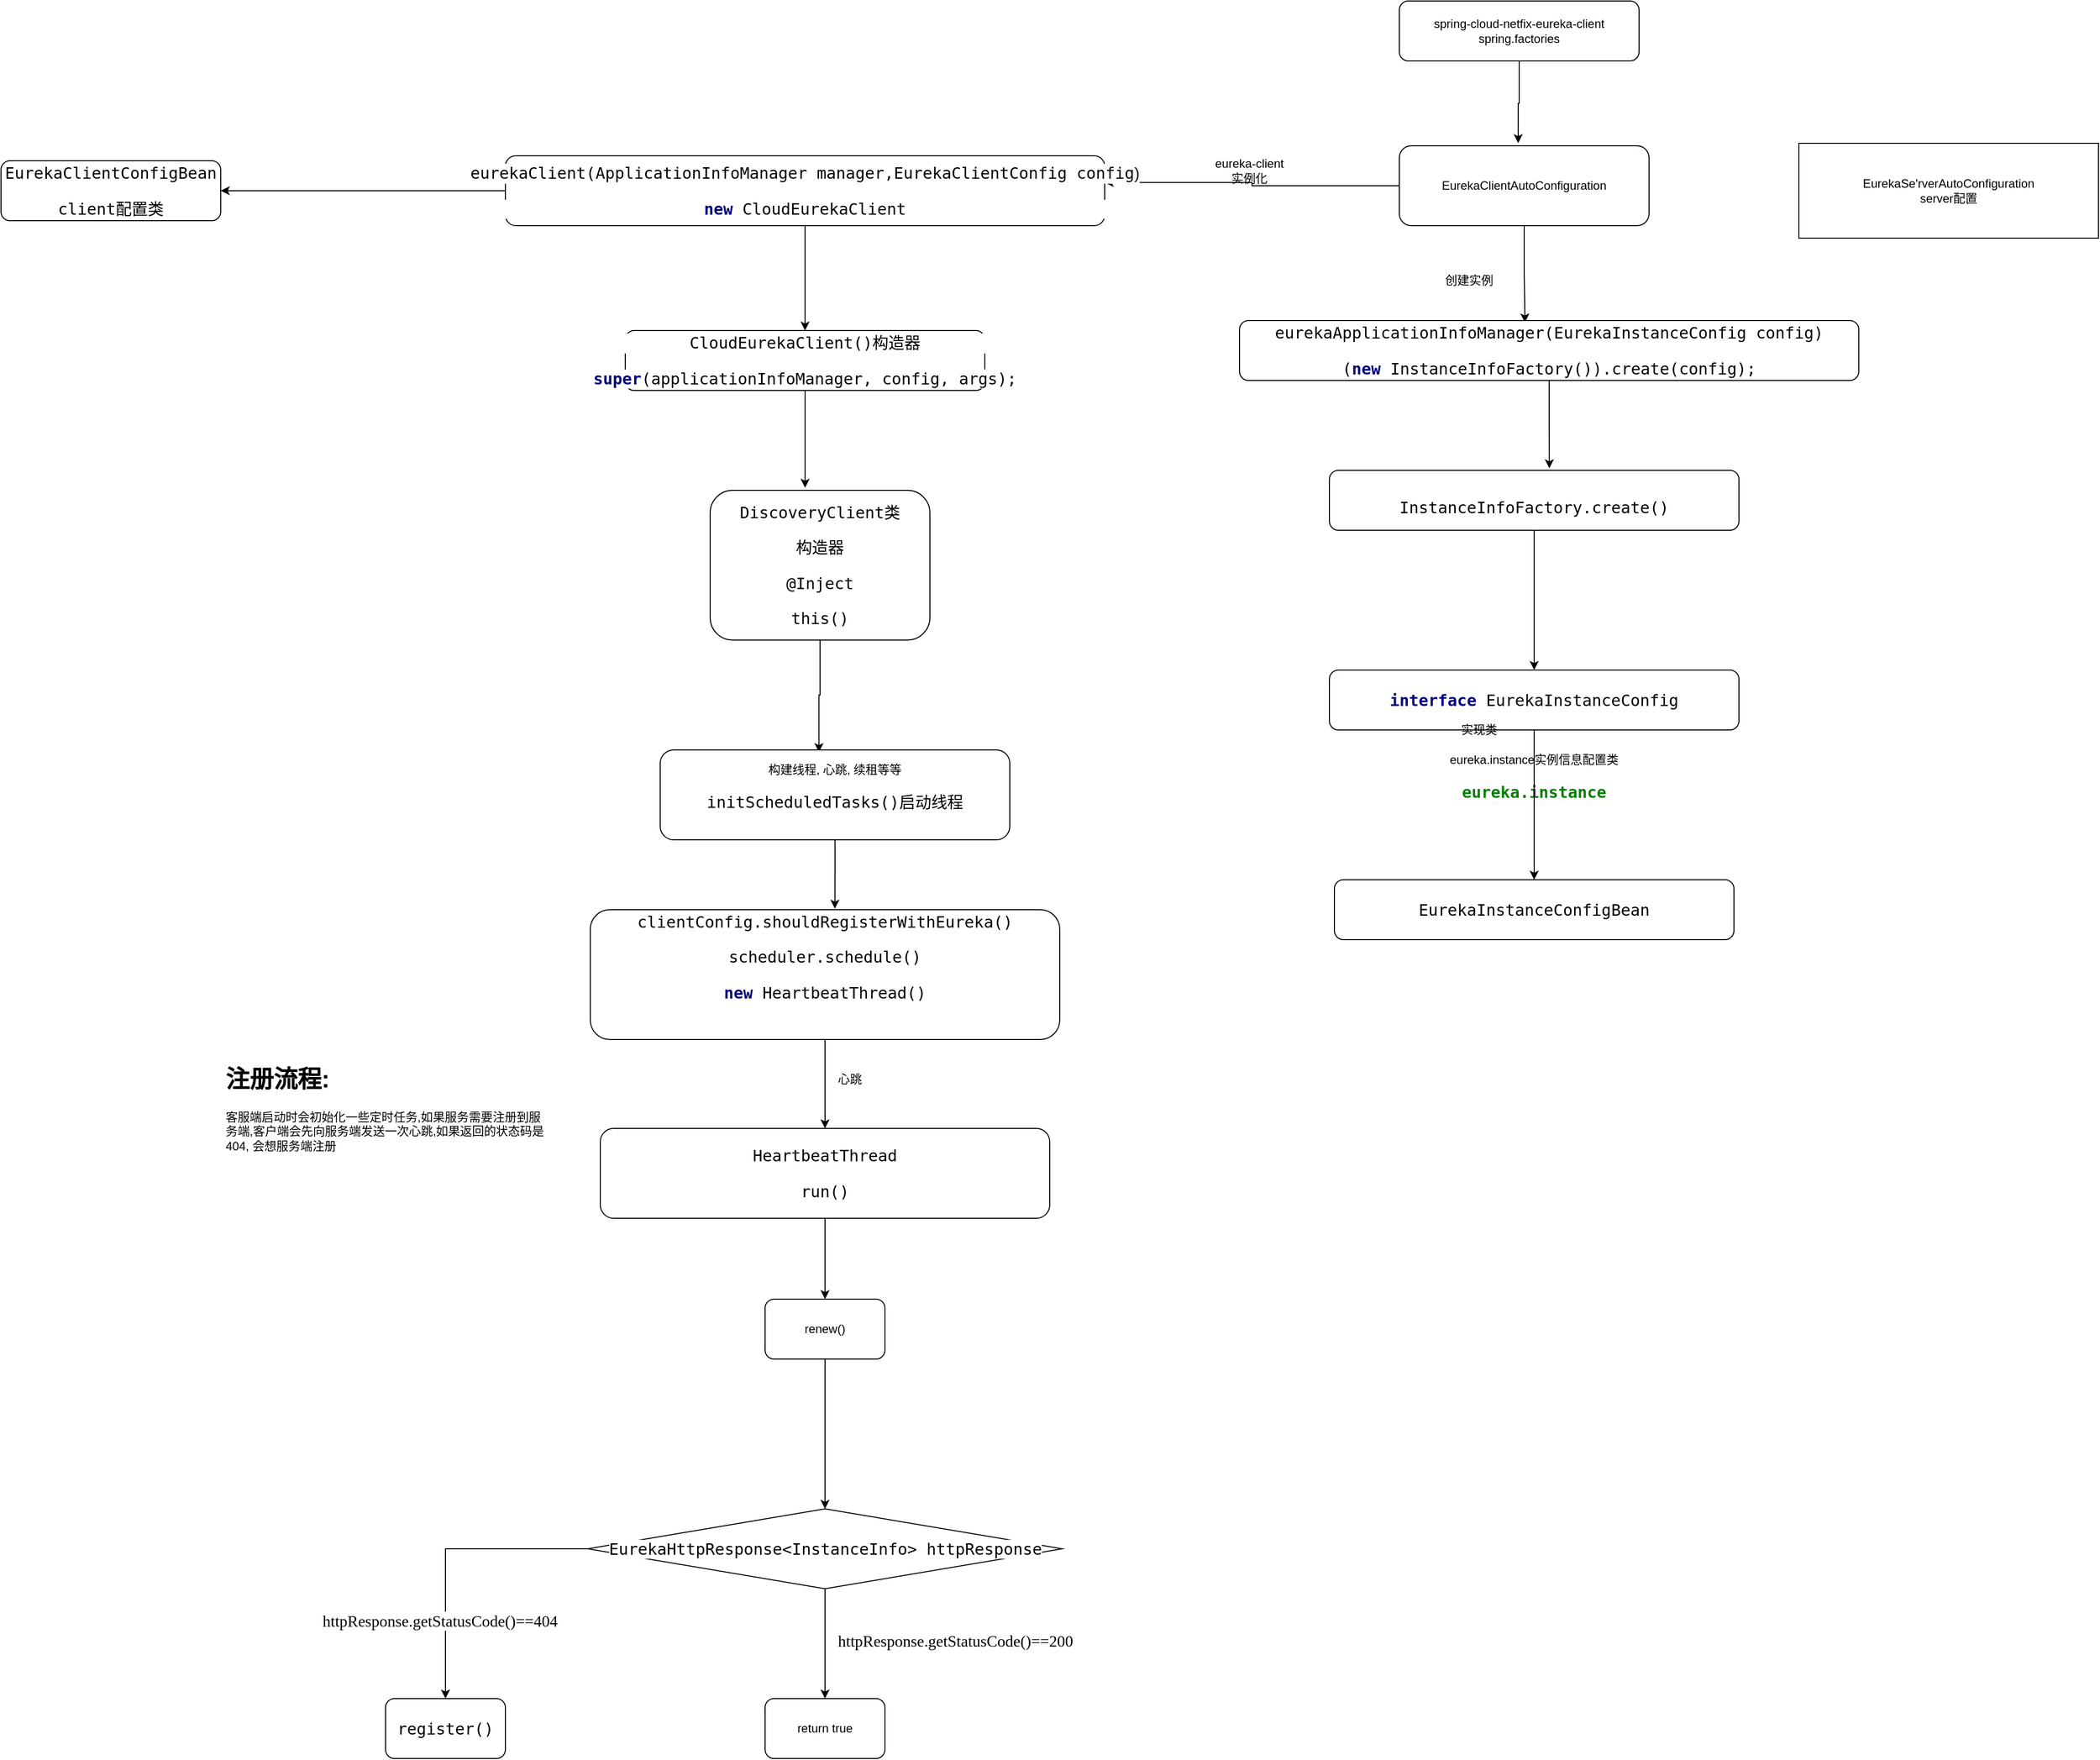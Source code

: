 <mxfile version="14.2.7" type="github">
  <diagram id="E-zeXJ4_sD5peonB0QX5" name="Page-1">
    <mxGraphModel dx="2721" dy="486" grid="1" gridSize="10" guides="1" tooltips="1" connect="1" arrows="1" fold="1" page="1" pageScale="1" pageWidth="827" pageHeight="1169" math="0" shadow="0">
      <root>
        <mxCell id="0" />
        <mxCell id="1" parent="0" />
        <mxCell id="kqntZB6sAMNFrYoyA4aj-6" style="edgeStyle=orthogonalEdgeStyle;rounded=0;orthogonalLoop=1;jettySize=auto;html=1;exitX=0.5;exitY=1;exitDx=0;exitDy=0;entryX=0.476;entryY=-0.033;entryDx=0;entryDy=0;entryPerimeter=0;" parent="1" source="kqntZB6sAMNFrYoyA4aj-4" target="kqntZB6sAMNFrYoyA4aj-5" edge="1">
          <mxGeometry relative="1" as="geometry" />
        </mxCell>
        <mxCell id="kqntZB6sAMNFrYoyA4aj-4" value="spring-cloud-netfix-eureka-client&lt;br&gt;spring.factories" style="rounded=1;whiteSpace=wrap;html=1;" parent="1" vertex="1">
          <mxGeometry x="290" y="40" width="240" height="60" as="geometry" />
        </mxCell>
        <mxCell id="kqntZB6sAMNFrYoyA4aj-9" style="edgeStyle=orthogonalEdgeStyle;rounded=0;orthogonalLoop=1;jettySize=auto;html=1;entryX=0.461;entryY=0.033;entryDx=0;entryDy=0;entryPerimeter=0;" parent="1" source="kqntZB6sAMNFrYoyA4aj-5" target="kqntZB6sAMNFrYoyA4aj-7" edge="1">
          <mxGeometry relative="1" as="geometry" />
        </mxCell>
        <mxCell id="kqntZB6sAMNFrYoyA4aj-19" style="edgeStyle=orthogonalEdgeStyle;rounded=0;orthogonalLoop=1;jettySize=auto;html=1;exitX=0;exitY=0.5;exitDx=0;exitDy=0;entryX=1;entryY=0.383;entryDx=0;entryDy=0;entryPerimeter=0;" parent="1" source="kqntZB6sAMNFrYoyA4aj-5" target="kqntZB6sAMNFrYoyA4aj-18" edge="1">
          <mxGeometry relative="1" as="geometry" />
        </mxCell>
        <mxCell id="kqntZB6sAMNFrYoyA4aj-5" value="EurekaClientAutoConfiguration" style="rounded=1;whiteSpace=wrap;html=1;" parent="1" vertex="1">
          <mxGeometry x="290" y="185" width="250" height="80" as="geometry" />
        </mxCell>
        <mxCell id="kqntZB6sAMNFrYoyA4aj-13" style="edgeStyle=orthogonalEdgeStyle;rounded=0;orthogonalLoop=1;jettySize=auto;html=1;exitX=0.5;exitY=1;exitDx=0;exitDy=0;entryX=0.537;entryY=-0.033;entryDx=0;entryDy=0;entryPerimeter=0;" parent="1" source="kqntZB6sAMNFrYoyA4aj-7" target="kqntZB6sAMNFrYoyA4aj-12" edge="1">
          <mxGeometry relative="1" as="geometry" />
        </mxCell>
        <mxCell id="kqntZB6sAMNFrYoyA4aj-7" value="&lt;pre style=&quot;background-color: rgb(255 , 255 , 255) ; font-size: 12pt&quot;&gt;eurekaApplicationInfoManager(EurekaInstanceConfig config)&lt;/pre&gt;&lt;pre style=&quot;background-color: rgb(255 , 255 , 255) ; font-size: 12pt&quot;&gt;&lt;pre style=&quot;font-size: 12pt&quot;&gt;(&lt;span style=&quot;color: #000080 ; font-weight: bold&quot;&gt;new &lt;/span&gt;InstanceInfoFactory()).create(config);&lt;/pre&gt;&lt;/pre&gt;" style="rounded=1;whiteSpace=wrap;html=1;" parent="1" vertex="1">
          <mxGeometry x="130" y="360" width="620" height="60" as="geometry" />
        </mxCell>
        <mxCell id="kqntZB6sAMNFrYoyA4aj-10" value="创建实例" style="text;html=1;strokeColor=none;fillColor=none;align=center;verticalAlign=middle;whiteSpace=wrap;rounded=0;" parent="1" vertex="1">
          <mxGeometry x="330" y="310" width="60" height="20" as="geometry" />
        </mxCell>
        <mxCell id="6nmnl3a9_LXXylR-NsBW-4" style="edgeStyle=orthogonalEdgeStyle;rounded=0;orthogonalLoop=1;jettySize=auto;html=1;exitX=0.5;exitY=1;exitDx=0;exitDy=0;" parent="1" source="kqntZB6sAMNFrYoyA4aj-12" target="6nmnl3a9_LXXylR-NsBW-3" edge="1">
          <mxGeometry relative="1" as="geometry" />
        </mxCell>
        <mxCell id="kqntZB6sAMNFrYoyA4aj-12" value="&lt;br&gt;&lt;br&gt;&lt;pre style=&quot;color: rgb(0 , 0 , 0) ; font-size: 12pt ; font-style: normal ; font-weight: 400 ; letter-spacing: normal ; text-align: center ; text-indent: 0px ; text-transform: none ; word-spacing: 0px&quot;&gt;InstanceInfoFactory.create()&lt;/pre&gt;&lt;br&gt;" style="rounded=1;whiteSpace=wrap;html=1;" parent="1" vertex="1">
          <mxGeometry x="220" y="510" width="410" height="60" as="geometry" />
        </mxCell>
        <mxCell id="kqntZB6sAMNFrYoyA4aj-14" value="&lt;pre style=&quot;background-color: rgb(255 , 255 , 255) ; font-size: 12pt&quot;&gt;EurekaInstanceConfigBean&lt;/pre&gt;" style="rounded=1;whiteSpace=wrap;html=1;" parent="1" vertex="1">
          <mxGeometry x="225" y="920" width="400" height="60" as="geometry" />
        </mxCell>
        <mxCell id="kqntZB6sAMNFrYoyA4aj-16" value="eureka.instance实例信息配置类&lt;br&gt;&lt;pre style=&quot;background-color: rgb(255 , 255 , 255) ; font-size: 12pt&quot;&gt;&lt;span style=&quot;color: #008000 ; font-weight: bold&quot;&gt;eureka.instance&lt;/span&gt;&lt;/pre&gt;" style="text;html=1;strokeColor=none;fillColor=none;align=center;verticalAlign=middle;whiteSpace=wrap;rounded=0;" parent="1" vertex="1">
          <mxGeometry x="330" y="790" width="190" height="70" as="geometry" />
        </mxCell>
        <mxCell id="kqntZB6sAMNFrYoyA4aj-17" value="&lt;span&gt;EurekaSe&#39;rverAutoConfiguration&lt;br&gt;server配置&lt;br&gt;&lt;/span&gt;" style="rounded=0;whiteSpace=wrap;html=1;" parent="1" vertex="1">
          <mxGeometry x="690" y="182.5" width="300" height="95" as="geometry" />
        </mxCell>
        <mxCell id="kqntZB6sAMNFrYoyA4aj-22" style="edgeStyle=orthogonalEdgeStyle;rounded=0;orthogonalLoop=1;jettySize=auto;html=1;entryX=0.5;entryY=0;entryDx=0;entryDy=0;" parent="1" source="kqntZB6sAMNFrYoyA4aj-18" target="kqntZB6sAMNFrYoyA4aj-21" edge="1">
          <mxGeometry relative="1" as="geometry" />
        </mxCell>
        <mxCell id="6nmnl3a9_LXXylR-NsBW-8" style="edgeStyle=orthogonalEdgeStyle;rounded=0;orthogonalLoop=1;jettySize=auto;html=1;exitX=0;exitY=0.5;exitDx=0;exitDy=0;entryX=1;entryY=0.5;entryDx=0;entryDy=0;" parent="1" source="kqntZB6sAMNFrYoyA4aj-18" target="6nmnl3a9_LXXylR-NsBW-7" edge="1">
          <mxGeometry relative="1" as="geometry" />
        </mxCell>
        <mxCell id="kqntZB6sAMNFrYoyA4aj-18" value="&lt;pre style=&quot;background-color: rgb(255 , 255 , 255) ; font-size: 12pt&quot;&gt;eurekaClient(ApplicationInfoManager manager,EurekaClientConfig config&lt;span style=&quot;font-size: 12pt ; font-family: &amp;#34;helvetica&amp;#34; ; white-space: normal&quot;&gt;)&lt;/span&gt;&lt;/pre&gt;&lt;pre style=&quot;background-color: rgb(255 , 255 , 255) ; font-size: 12pt&quot;&gt;&lt;pre style=&quot;font-size: 12pt&quot;&gt;&lt;span style=&quot;color: #000080 ; font-weight: bold&quot;&gt;new &lt;/span&gt;CloudEurekaClient&lt;/pre&gt;&lt;/pre&gt;" style="rounded=1;whiteSpace=wrap;html=1;" parent="1" vertex="1">
          <mxGeometry x="-605" y="195" width="600" height="70" as="geometry" />
        </mxCell>
        <mxCell id="kqntZB6sAMNFrYoyA4aj-20" value="eureka-client实例化" style="text;html=1;strokeColor=none;fillColor=none;align=center;verticalAlign=middle;whiteSpace=wrap;rounded=0;" parent="1" vertex="1">
          <mxGeometry x="100" y="200" width="80" height="20" as="geometry" />
        </mxCell>
        <mxCell id="kqntZB6sAMNFrYoyA4aj-24" style="edgeStyle=orthogonalEdgeStyle;rounded=0;orthogonalLoop=1;jettySize=auto;html=1;entryX=0.432;entryY=-0.017;entryDx=0;entryDy=0;entryPerimeter=0;" parent="1" source="kqntZB6sAMNFrYoyA4aj-21" target="kqntZB6sAMNFrYoyA4aj-23" edge="1">
          <mxGeometry relative="1" as="geometry" />
        </mxCell>
        <mxCell id="kqntZB6sAMNFrYoyA4aj-21" value="&lt;pre style=&quot;background-color: rgb(255 , 255 , 255) ; font-size: 12pt&quot;&gt;CloudEurekaClient()构造器&lt;/pre&gt;&lt;pre style=&quot;background-color: rgb(255 , 255 , 255) ; font-size: 12pt&quot;&gt;&lt;pre style=&quot;font-size: 12pt&quot;&gt;&lt;span style=&quot;color: #000080 ; font-weight: bold&quot;&gt;super&lt;/span&gt;(applicationInfoManager, config, args);&lt;/pre&gt;&lt;/pre&gt;" style="rounded=1;whiteSpace=wrap;html=1;" parent="1" vertex="1">
          <mxGeometry x="-485" y="370" width="360" height="60" as="geometry" />
        </mxCell>
        <mxCell id="kqntZB6sAMNFrYoyA4aj-26" style="edgeStyle=orthogonalEdgeStyle;rounded=0;orthogonalLoop=1;jettySize=auto;html=1;exitX=0.5;exitY=1;exitDx=0;exitDy=0;entryX=0.454;entryY=0.025;entryDx=0;entryDy=0;entryPerimeter=0;" parent="1" source="kqntZB6sAMNFrYoyA4aj-23" target="kqntZB6sAMNFrYoyA4aj-25" edge="1">
          <mxGeometry relative="1" as="geometry" />
        </mxCell>
        <mxCell id="kqntZB6sAMNFrYoyA4aj-23" value="&lt;pre style=&quot;background-color: rgb(255 , 255 , 255) ; font-size: 12pt&quot;&gt;DiscoveryClient类&lt;/pre&gt;&lt;pre style=&quot;background-color: rgb(255 , 255 , 255) ; font-size: 12pt&quot;&gt;构造器&lt;/pre&gt;&lt;pre style=&quot;background-color: rgb(255 , 255 , 255) ; font-size: 12pt&quot;&gt;&lt;pre style=&quot;font-size: 12pt&quot;&gt;@Inject&lt;/pre&gt;&lt;/pre&gt;&lt;pre style=&quot;background-color: rgb(255 , 255 , 255) ; font-size: 12pt&quot;&gt;this()&lt;/pre&gt;" style="rounded=1;whiteSpace=wrap;html=1;" parent="1" vertex="1">
          <mxGeometry x="-400" y="530" width="220" height="150" as="geometry" />
        </mxCell>
        <mxCell id="kqntZB6sAMNFrYoyA4aj-28" style="edgeStyle=orthogonalEdgeStyle;rounded=0;orthogonalLoop=1;jettySize=auto;html=1;entryX=0.521;entryY=-0.008;entryDx=0;entryDy=0;entryPerimeter=0;" parent="1" source="kqntZB6sAMNFrYoyA4aj-25" target="kqntZB6sAMNFrYoyA4aj-27" edge="1">
          <mxGeometry relative="1" as="geometry" />
        </mxCell>
        <mxCell id="kqntZB6sAMNFrYoyA4aj-25" value="构建线程, 心跳, 续租等等&lt;br&gt;&lt;pre style=&quot;background-color: rgb(255 , 255 , 255) ; font-size: 12pt&quot;&gt;initScheduledTasks()启动线程&lt;/pre&gt;" style="rounded=1;whiteSpace=wrap;html=1;" parent="1" vertex="1">
          <mxGeometry x="-450" y="790" width="350" height="90" as="geometry" />
        </mxCell>
        <mxCell id="kqntZB6sAMNFrYoyA4aj-30" style="edgeStyle=orthogonalEdgeStyle;rounded=0;orthogonalLoop=1;jettySize=auto;html=1;exitX=0.5;exitY=1;exitDx=0;exitDy=0;entryX=0.5;entryY=0;entryDx=0;entryDy=0;" parent="1" source="kqntZB6sAMNFrYoyA4aj-27" target="kqntZB6sAMNFrYoyA4aj-29" edge="1">
          <mxGeometry relative="1" as="geometry">
            <Array as="points">
              <mxPoint x="-285" y="1160" />
            </Array>
          </mxGeometry>
        </mxCell>
        <mxCell id="kqntZB6sAMNFrYoyA4aj-27" value="&lt;pre style=&quot;background-color: rgb(255 , 255 , 255) ; font-size: 12pt&quot;&gt;clientConfig.shouldRegisterWithEureka()&lt;/pre&gt;&lt;pre style=&quot;background-color: rgb(255 , 255 , 255) ; font-size: 12pt&quot;&gt;&lt;pre style=&quot;font-size: 12pt&quot;&gt;scheduler.schedule()&lt;/pre&gt;&lt;pre style=&quot;font-size: 12pt&quot;&gt;&lt;pre style=&quot;font-size: 12pt&quot;&gt;&lt;span style=&quot;color: #000080 ; font-weight: bold&quot;&gt;new &lt;/span&gt;HeartbeatThread()&lt;/pre&gt;&lt;/pre&gt;&lt;pre style=&quot;font-size: 12pt&quot;&gt;&lt;br&gt;&lt;/pre&gt;&lt;/pre&gt;" style="rounded=1;whiteSpace=wrap;html=1;" parent="1" vertex="1">
          <mxGeometry x="-520" y="950" width="470" height="130" as="geometry" />
        </mxCell>
        <mxCell id="nTe1SbdjQn99EuHagE9e-3" style="edgeStyle=orthogonalEdgeStyle;rounded=0;orthogonalLoop=1;jettySize=auto;html=1;entryX=0.5;entryY=0;entryDx=0;entryDy=0;" edge="1" parent="1" source="kqntZB6sAMNFrYoyA4aj-29" target="nTe1SbdjQn99EuHagE9e-2">
          <mxGeometry relative="1" as="geometry" />
        </mxCell>
        <mxCell id="kqntZB6sAMNFrYoyA4aj-29" value="&lt;pre style=&quot;background-color: rgb(255 , 255 , 255) ; font-size: 12pt&quot;&gt;HeartbeatThread&lt;/pre&gt;&lt;pre style=&quot;background-color: rgb(255 , 255 , 255) ; font-size: 12pt&quot;&gt;run()&lt;/pre&gt;" style="rounded=1;whiteSpace=wrap;html=1;" parent="1" vertex="1">
          <mxGeometry x="-510" y="1169" width="450" height="90" as="geometry" />
        </mxCell>
        <mxCell id="6nmnl3a9_LXXylR-NsBW-5" style="edgeStyle=orthogonalEdgeStyle;rounded=0;orthogonalLoop=1;jettySize=auto;html=1;exitX=0.5;exitY=1;exitDx=0;exitDy=0;entryX=0.5;entryY=0;entryDx=0;entryDy=0;" parent="1" source="6nmnl3a9_LXXylR-NsBW-3" edge="1" target="kqntZB6sAMNFrYoyA4aj-14">
          <mxGeometry relative="1" as="geometry">
            <mxPoint x="335" y="880" as="targetPoint" />
          </mxGeometry>
        </mxCell>
        <mxCell id="6nmnl3a9_LXXylR-NsBW-3" value="&lt;pre style=&quot;background-color: rgb(255 , 255 , 255) ; font-size: 12pt&quot;&gt;&lt;span style=&quot;color: #000080 ; font-weight: bold&quot;&gt;interface &lt;/span&gt;EurekaInstanceConfig&lt;/pre&gt;" style="rounded=1;whiteSpace=wrap;html=1;" parent="1" vertex="1">
          <mxGeometry x="220" y="710" width="410" height="60" as="geometry" />
        </mxCell>
        <mxCell id="6nmnl3a9_LXXylR-NsBW-6" value="实现类" style="text;html=1;strokeColor=none;fillColor=none;align=center;verticalAlign=middle;whiteSpace=wrap;rounded=0;" parent="1" vertex="1">
          <mxGeometry x="350" y="760" width="40" height="20" as="geometry" />
        </mxCell>
        <mxCell id="6nmnl3a9_LXXylR-NsBW-7" value="&lt;pre style=&quot;background-color: rgb(255 , 255 , 255) ; font-size: 12pt&quot;&gt;EurekaClientConfigBean&lt;/pre&gt;&lt;pre style=&quot;background-color: rgb(255 , 255 , 255) ; font-size: 12pt&quot;&gt;client配置类&lt;/pre&gt;" style="rounded=1;whiteSpace=wrap;html=1;" parent="1" vertex="1">
          <mxGeometry x="-1110" y="200" width="220" height="60" as="geometry" />
        </mxCell>
        <mxCell id="6nmnl3a9_LXXylR-NsBW-9" value="心跳" style="text;html=1;strokeColor=none;fillColor=none;align=center;verticalAlign=middle;whiteSpace=wrap;rounded=0;" parent="1" vertex="1">
          <mxGeometry x="-280" y="1110" width="40" height="20" as="geometry" />
        </mxCell>
        <mxCell id="nTe1SbdjQn99EuHagE9e-1" value="&lt;h1&gt;注册流程:&lt;/h1&gt;&lt;p&gt;客服端启动时会初始化一些定时任务,如果服务需要注册到服务端,客户端会先向服务端发送一次心跳,如果返回的状态码是404, 会想服务端注册&lt;/p&gt;" style="text;html=1;strokeColor=none;fillColor=none;spacing=5;spacingTop=-20;whiteSpace=wrap;overflow=hidden;rounded=0;" vertex="1" parent="1">
          <mxGeometry x="-890" y="1100" width="330" height="120" as="geometry" />
        </mxCell>
        <mxCell id="nTe1SbdjQn99EuHagE9e-5" style="edgeStyle=orthogonalEdgeStyle;rounded=0;orthogonalLoop=1;jettySize=auto;html=1;exitX=0.5;exitY=1;exitDx=0;exitDy=0;entryX=0.5;entryY=0;entryDx=0;entryDy=0;" edge="1" parent="1" source="nTe1SbdjQn99EuHagE9e-2" target="nTe1SbdjQn99EuHagE9e-4">
          <mxGeometry relative="1" as="geometry" />
        </mxCell>
        <mxCell id="nTe1SbdjQn99EuHagE9e-2" value="renew()" style="rounded=1;whiteSpace=wrap;html=1;" vertex="1" parent="1">
          <mxGeometry x="-345" y="1340" width="120" height="60" as="geometry" />
        </mxCell>
        <mxCell id="nTe1SbdjQn99EuHagE9e-9" style="edgeStyle=orthogonalEdgeStyle;rounded=0;orthogonalLoop=1;jettySize=auto;html=1;" edge="1" parent="1" source="nTe1SbdjQn99EuHagE9e-4">
          <mxGeometry relative="1" as="geometry">
            <mxPoint x="-285" y="1740" as="targetPoint" />
          </mxGeometry>
        </mxCell>
        <mxCell id="nTe1SbdjQn99EuHagE9e-13" style="edgeStyle=orthogonalEdgeStyle;rounded=0;orthogonalLoop=1;jettySize=auto;html=1;entryX=0.5;entryY=0;entryDx=0;entryDy=0;" edge="1" parent="1" source="nTe1SbdjQn99EuHagE9e-4" target="nTe1SbdjQn99EuHagE9e-12">
          <mxGeometry relative="1" as="geometry" />
        </mxCell>
        <mxCell id="nTe1SbdjQn99EuHagE9e-4" value="&lt;pre style=&quot;background-color: rgb(255 , 255 , 255) ; font-size: 12pt&quot;&gt;EurekaHttpResponse&amp;lt;InstanceInfo&amp;gt; httpResponse&lt;/pre&gt;" style="rhombus;whiteSpace=wrap;html=1;" vertex="1" parent="1">
          <mxGeometry x="-522.5" y="1550" width="475" height="80" as="geometry" />
        </mxCell>
        <mxCell id="nTe1SbdjQn99EuHagE9e-11" value="return true" style="rounded=1;whiteSpace=wrap;html=1;" vertex="1" parent="1">
          <mxGeometry x="-345" y="1740" width="120" height="60" as="geometry" />
        </mxCell>
        <mxCell id="nTe1SbdjQn99EuHagE9e-12" value="&lt;pre style=&quot;background-color: rgb(255 , 255 , 255) ; font-size: 12pt&quot;&gt;register()&lt;/pre&gt;" style="rounded=1;whiteSpace=wrap;html=1;" vertex="1" parent="1">
          <mxGeometry x="-725" y="1740" width="120" height="60" as="geometry" />
        </mxCell>
        <mxCell id="nTe1SbdjQn99EuHagE9e-14" value="&lt;pre style=&quot;background-color: #ffffff ; color: #000000 ; font-family: &amp;#34;宋体&amp;#34; ; font-size: 12.0pt&quot;&gt;httpResponse.getStatusCode()==200&lt;/pre&gt;" style="text;whiteSpace=wrap;html=1;" vertex="1" parent="1">
          <mxGeometry x="-274" y="1650" width="270" height="60" as="geometry" />
        </mxCell>
        <mxCell id="nTe1SbdjQn99EuHagE9e-15" value="&lt;pre style=&quot;background-color: #ffffff ; color: #000000 ; font-family: &amp;#34;宋体&amp;#34; ; font-size: 12.0pt&quot;&gt;httpResponse.getStatusCode()==404&lt;/pre&gt;" style="text;whiteSpace=wrap;html=1;" vertex="1" parent="1">
          <mxGeometry x="-790" y="1630" width="270" height="60" as="geometry" />
        </mxCell>
      </root>
    </mxGraphModel>
  </diagram>
</mxfile>

